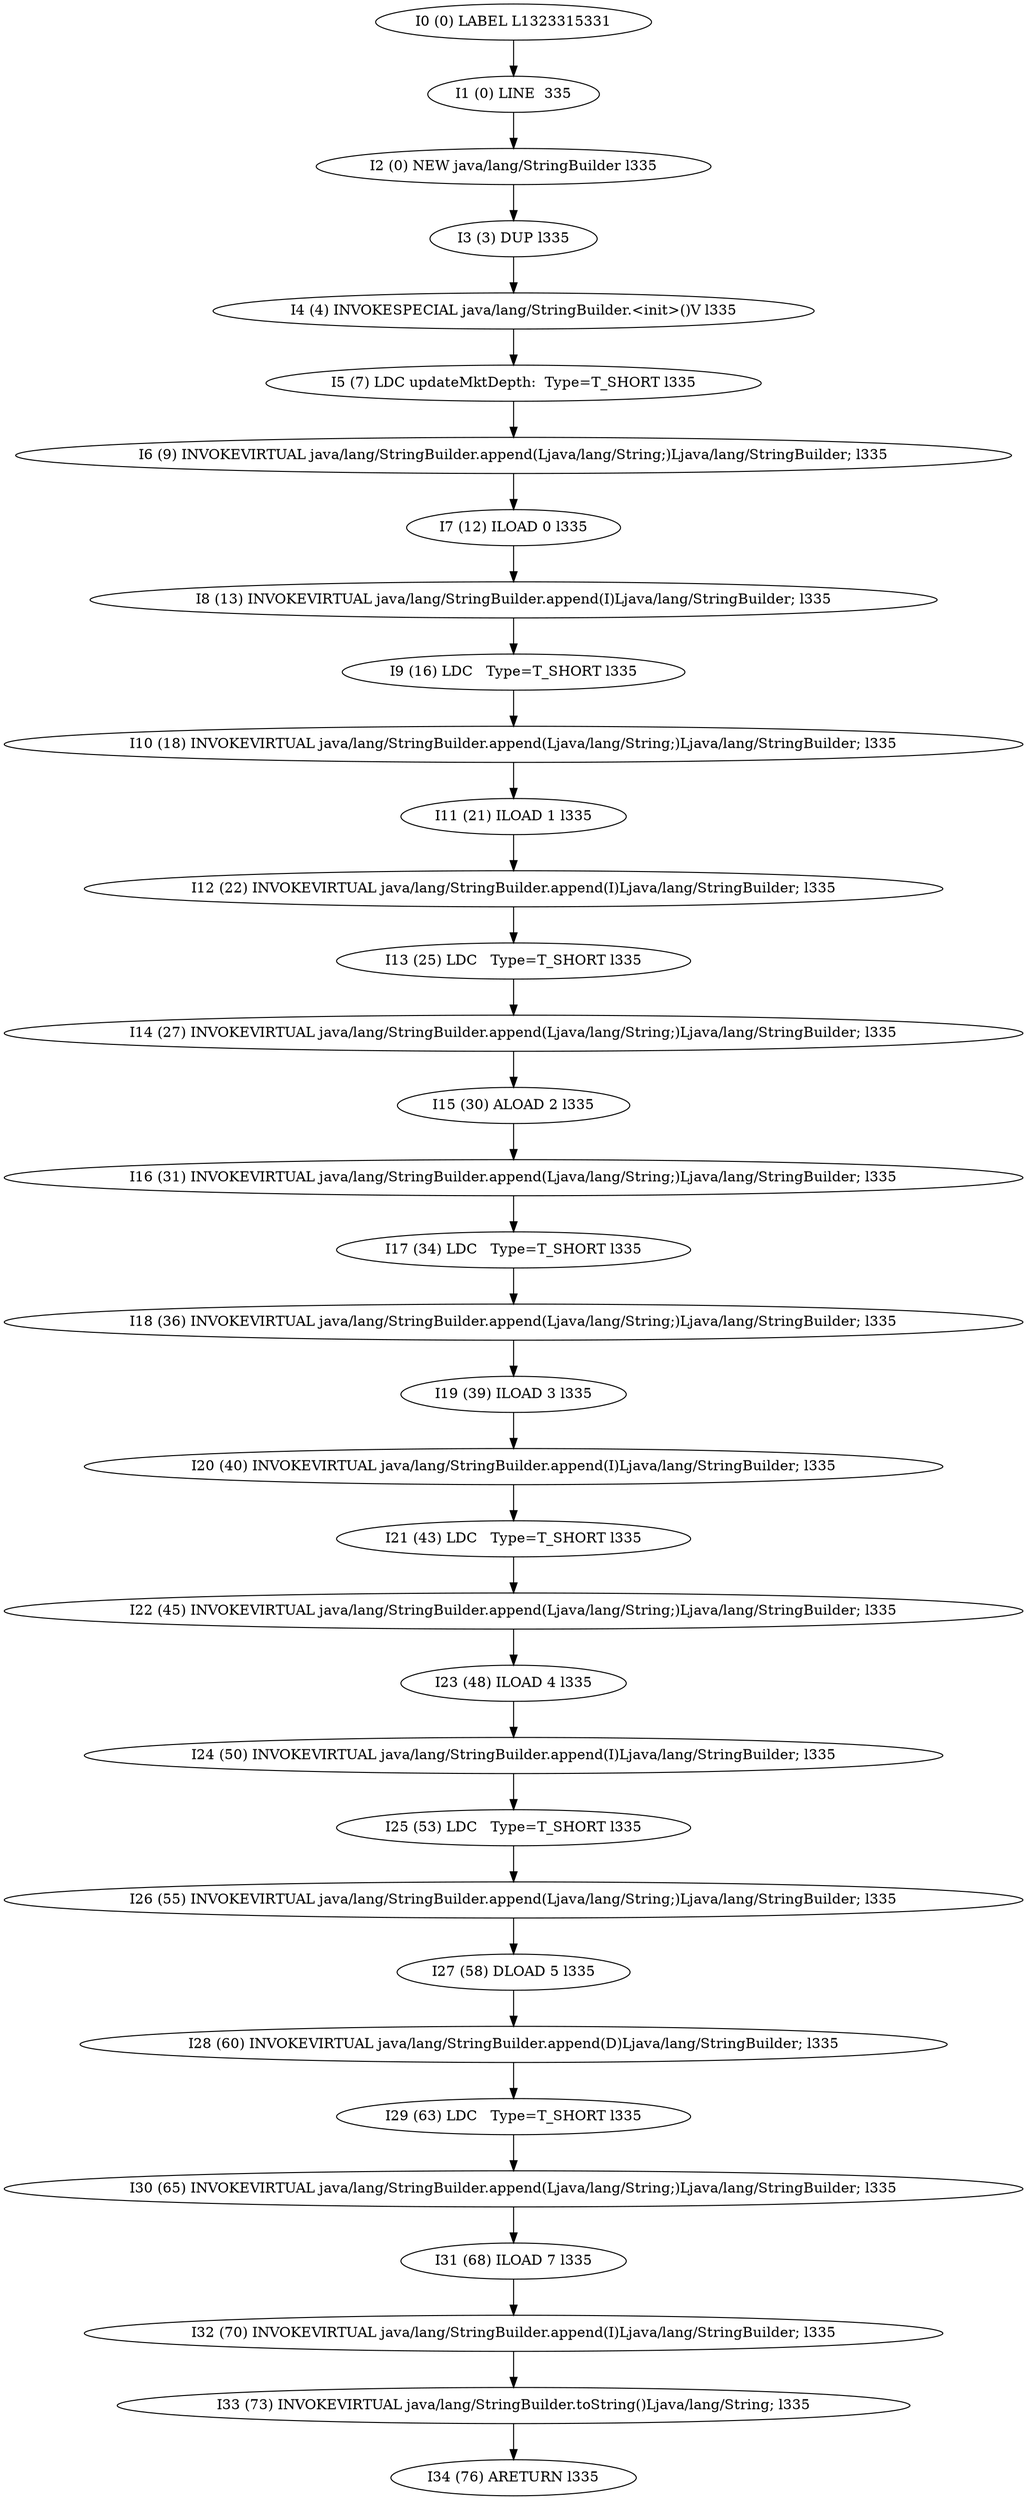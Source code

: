 digraph G {
  1 [ label="I0 (0) LABEL L1323315331" ];
  2 [ label="I1 (0) LINE  335" ];
  3 [ label="I2 (0) NEW java/lang/StringBuilder l335" ];
  4 [ label="I3 (3) DUP l335" ];
  5 [ label="I4 (4) INVOKESPECIAL java/lang/StringBuilder.<init>()V l335" ];
  6 [ label="I5 (7) LDC updateMktDepth:  Type=T_SHORT l335" ];
  7 [ label="I6 (9) INVOKEVIRTUAL java/lang/StringBuilder.append(Ljava/lang/String;)Ljava/lang/StringBuilder; l335" ];
  8 [ label="I7 (12) ILOAD 0 l335" ];
  9 [ label="I8 (13) INVOKEVIRTUAL java/lang/StringBuilder.append(I)Ljava/lang/StringBuilder; l335" ];
  10 [ label="I9 (16) LDC   Type=T_SHORT l335" ];
  11 [ label="I10 (18) INVOKEVIRTUAL java/lang/StringBuilder.append(Ljava/lang/String;)Ljava/lang/StringBuilder; l335" ];
  12 [ label="I11 (21) ILOAD 1 l335" ];
  13 [ label="I12 (22) INVOKEVIRTUAL java/lang/StringBuilder.append(I)Ljava/lang/StringBuilder; l335" ];
  14 [ label="I13 (25) LDC   Type=T_SHORT l335" ];
  15 [ label="I14 (27) INVOKEVIRTUAL java/lang/StringBuilder.append(Ljava/lang/String;)Ljava/lang/StringBuilder; l335" ];
  16 [ label="I15 (30) ALOAD 2 l335" ];
  17 [ label="I16 (31) INVOKEVIRTUAL java/lang/StringBuilder.append(Ljava/lang/String;)Ljava/lang/StringBuilder; l335" ];
  18 [ label="I17 (34) LDC   Type=T_SHORT l335" ];
  19 [ label="I18 (36) INVOKEVIRTUAL java/lang/StringBuilder.append(Ljava/lang/String;)Ljava/lang/StringBuilder; l335" ];
  20 [ label="I19 (39) ILOAD 3 l335" ];
  21 [ label="I20 (40) INVOKEVIRTUAL java/lang/StringBuilder.append(I)Ljava/lang/StringBuilder; l335" ];
  22 [ label="I21 (43) LDC   Type=T_SHORT l335" ];
  23 [ label="I22 (45) INVOKEVIRTUAL java/lang/StringBuilder.append(Ljava/lang/String;)Ljava/lang/StringBuilder; l335" ];
  24 [ label="I23 (48) ILOAD 4 l335" ];
  25 [ label="I24 (50) INVOKEVIRTUAL java/lang/StringBuilder.append(I)Ljava/lang/StringBuilder; l335" ];
  26 [ label="I25 (53) LDC   Type=T_SHORT l335" ];
  27 [ label="I26 (55) INVOKEVIRTUAL java/lang/StringBuilder.append(Ljava/lang/String;)Ljava/lang/StringBuilder; l335" ];
  28 [ label="I27 (58) DLOAD 5 l335" ];
  29 [ label="I28 (60) INVOKEVIRTUAL java/lang/StringBuilder.append(D)Ljava/lang/StringBuilder; l335" ];
  30 [ label="I29 (63) LDC   Type=T_SHORT l335" ];
  31 [ label="I30 (65) INVOKEVIRTUAL java/lang/StringBuilder.append(Ljava/lang/String;)Ljava/lang/StringBuilder; l335" ];
  32 [ label="I31 (68) ILOAD 7 l335" ];
  33 [ label="I32 (70) INVOKEVIRTUAL java/lang/StringBuilder.append(I)Ljava/lang/StringBuilder; l335" ];
  34 [ label="I33 (73) INVOKEVIRTUAL java/lang/StringBuilder.toString()Ljava/lang/String; l335" ];
  35 [ label="I34 (76) ARETURN l335" ];
  1 -> 2 [ label="" ];
  2 -> 3 [ label="" ];
  3 -> 4 [ label="" ];
  4 -> 5 [ label="" ];
  5 -> 6 [ label="" ];
  6 -> 7 [ label="" ];
  7 -> 8 [ label="" ];
  8 -> 9 [ label="" ];
  9 -> 10 [ label="" ];
  10 -> 11 [ label="" ];
  11 -> 12 [ label="" ];
  12 -> 13 [ label="" ];
  13 -> 14 [ label="" ];
  14 -> 15 [ label="" ];
  15 -> 16 [ label="" ];
  16 -> 17 [ label="" ];
  17 -> 18 [ label="" ];
  18 -> 19 [ label="" ];
  19 -> 20 [ label="" ];
  20 -> 21 [ label="" ];
  21 -> 22 [ label="" ];
  22 -> 23 [ label="" ];
  23 -> 24 [ label="" ];
  24 -> 25 [ label="" ];
  25 -> 26 [ label="" ];
  26 -> 27 [ label="" ];
  27 -> 28 [ label="" ];
  28 -> 29 [ label="" ];
  29 -> 30 [ label="" ];
  30 -> 31 [ label="" ];
  31 -> 32 [ label="" ];
  32 -> 33 [ label="" ];
  33 -> 34 [ label="" ];
  34 -> 35 [ label="" ];
}

